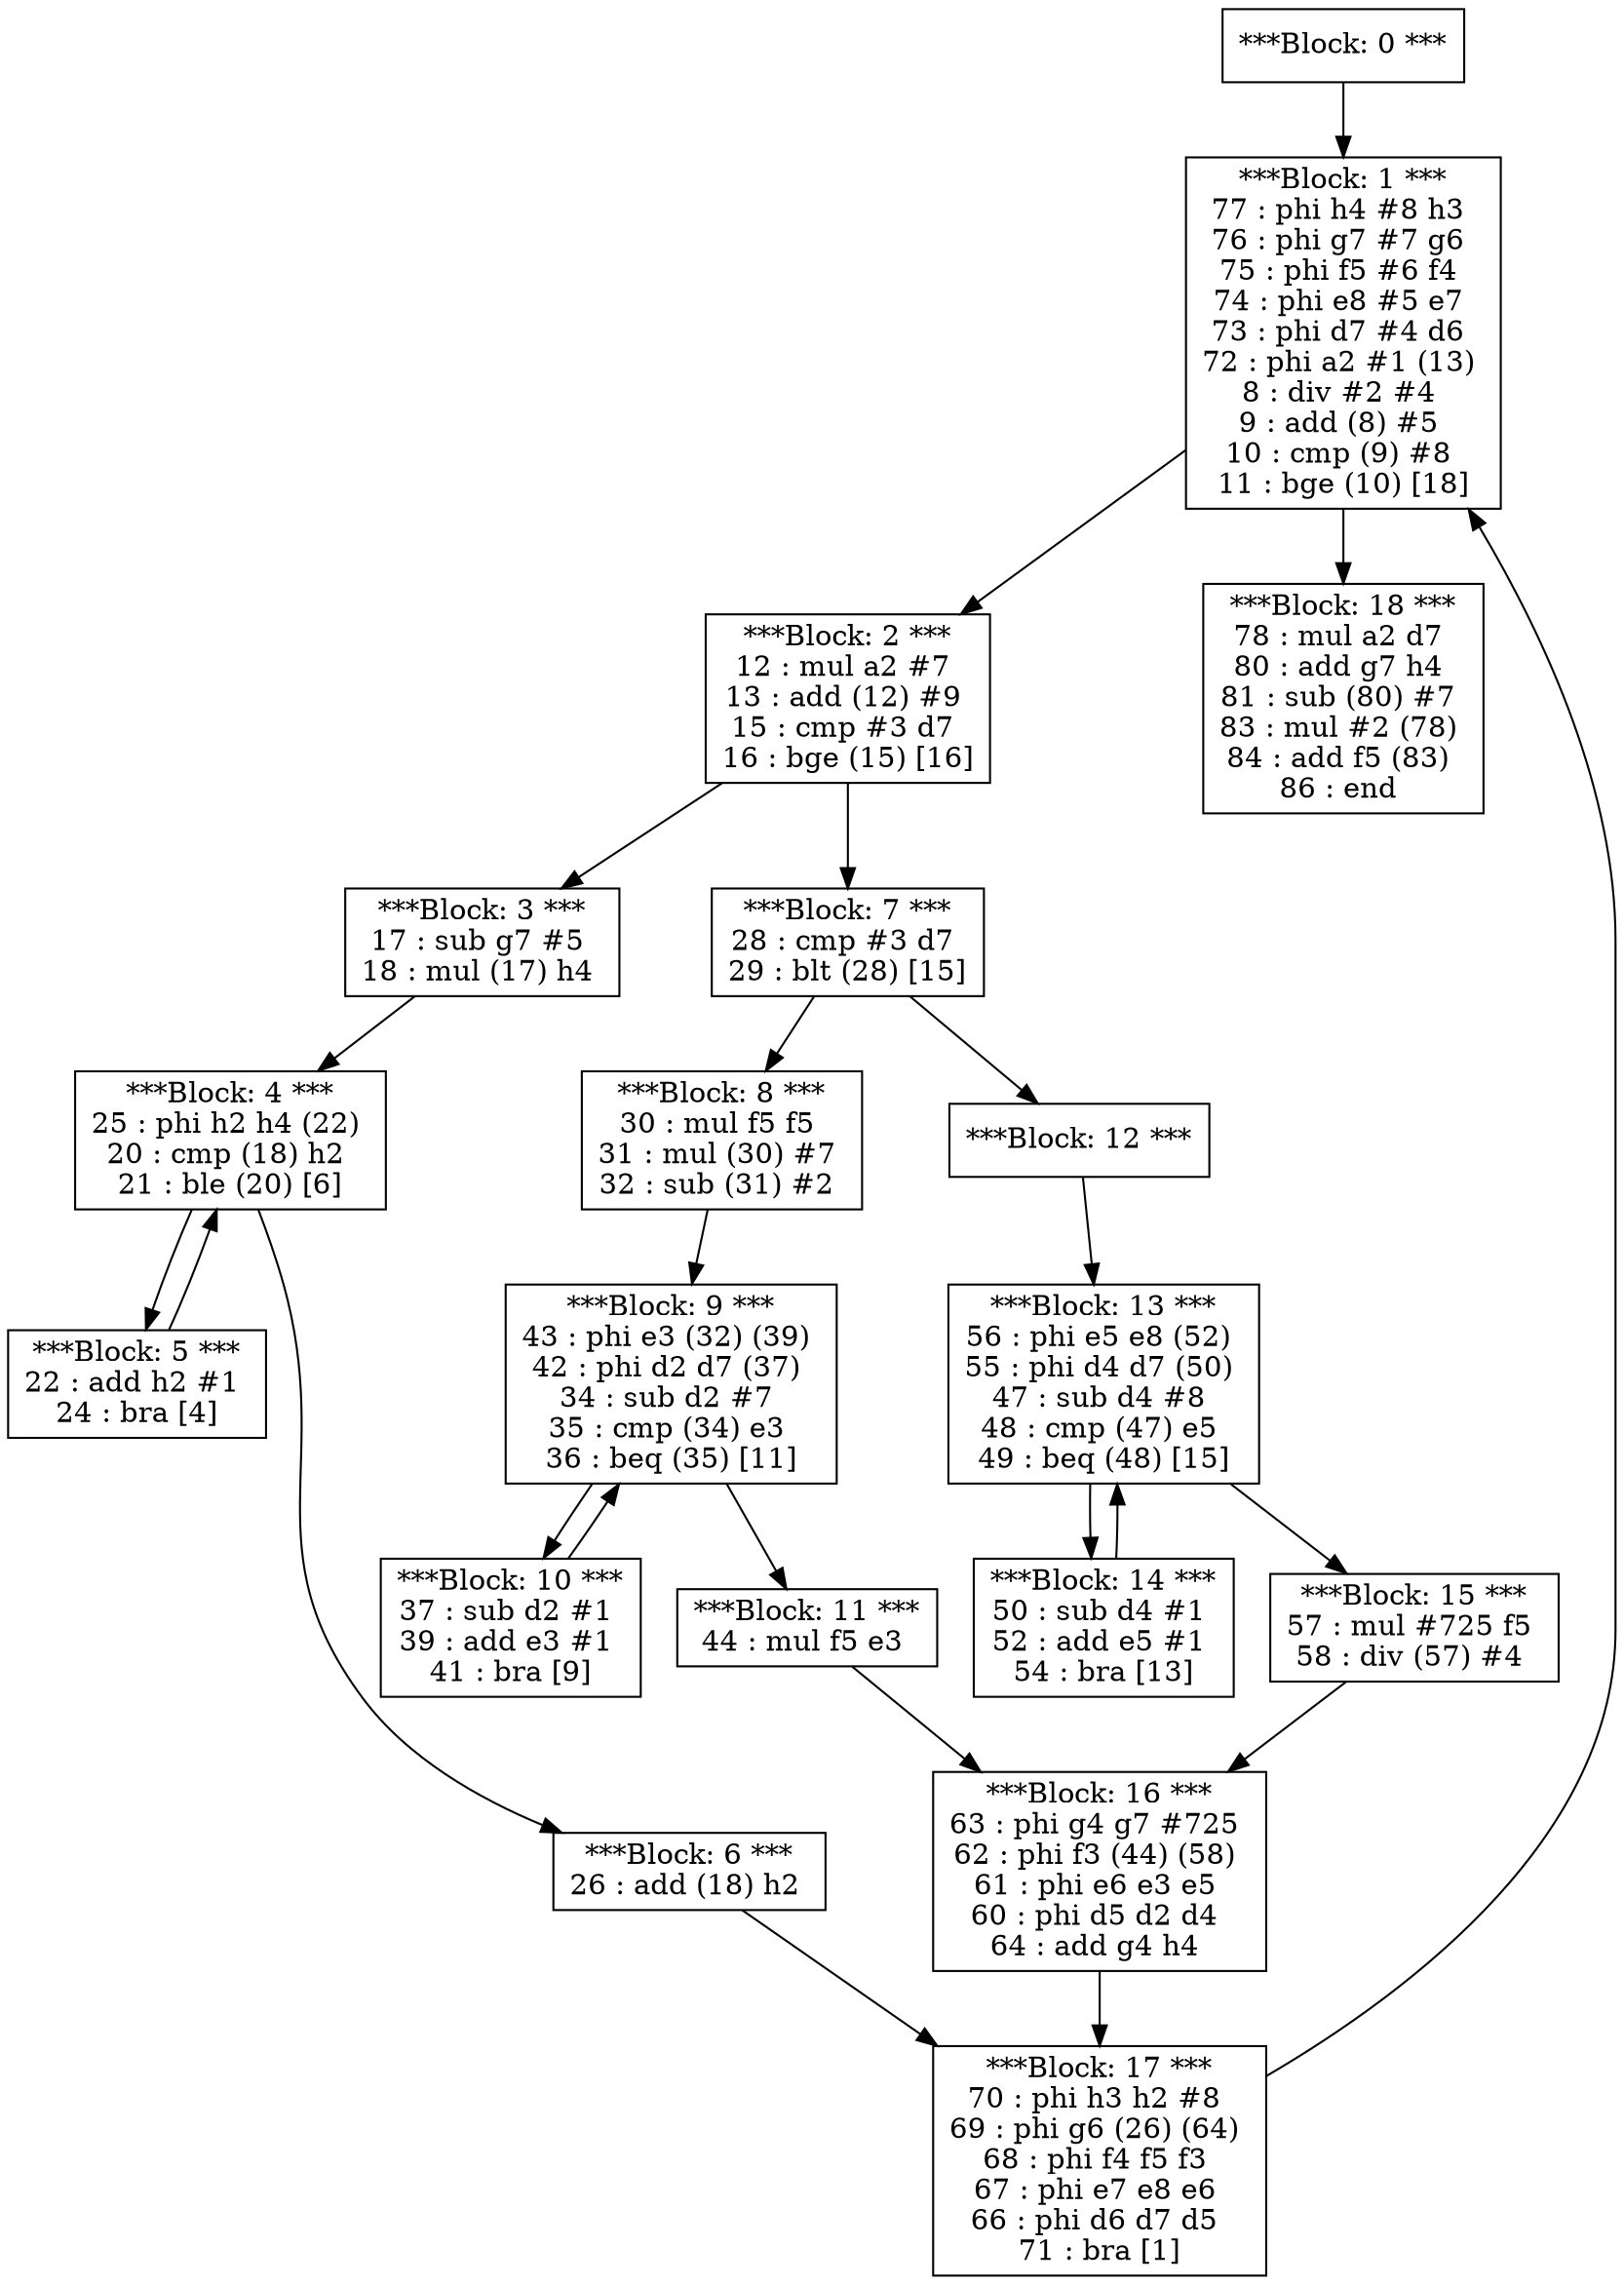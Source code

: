 digraph structs {
0 [shape=record,label="***Block: 0 ***\n"]
1 [shape=record,label="***Block: 1 ***\n77 : phi h4 #8 h3 \n76 : phi g7 #7 g6 \n75 : phi f5 #6 f4 \n74 : phi e8 #5 e7 \n73 : phi d7 #4 d6 \n72 : phi a2 #1 (13) \n8 : div #2 #4 \n9 : add (8) #5 \n10 : cmp (9) #8 \n11 : bge (10) [18]\n"]
2 [shape=record,label="***Block: 2 ***\n12 : mul a2 #7 \n13 : add (12) #9 \n15 : cmp #3 d7 \n16 : bge (15) [16]\n"]
3 [shape=record,label="***Block: 3 ***\n17 : sub g7 #5 \n18 : mul (17) h4 \n"]
4 [shape=record,label="***Block: 4 ***\n25 : phi h2 h4 (22) \n20 : cmp (18) h2 \n21 : ble (20) [6]\n"]
5 [shape=record,label="***Block: 5 ***\n22 : add h2 #1 \n24 : bra [4]\n"]
6 [shape=record,label="***Block: 6 ***\n26 : add (18) h2 \n"]
17 [shape=record,label="***Block: 17 ***\n70 : phi h3 h2 #8 \n69 : phi g6 (26) (64) \n68 : phi f4 f5 f3 \n67 : phi e7 e8 e6 \n66 : phi d6 d7 d5 \n71 : bra [1]\n"]
7 [shape=record,label="***Block: 7 ***\n28 : cmp #3 d7 \n29 : blt (28) [15]\n"]
8 [shape=record,label="***Block: 8 ***\n30 : mul f5 f5 \n31 : mul (30) #7 \n32 : sub (31) #2 \n"]
9 [shape=record,label="***Block: 9 ***\n43 : phi e3 (32) (39) \n42 : phi d2 d7 (37) \n34 : sub d2 #7 \n35 : cmp (34) e3 \n36 : beq (35) [11]\n"]
10 [shape=record,label="***Block: 10 ***\n37 : sub d2 #1 \n39 : add e3 #1 \n41 : bra [9]\n"]
11 [shape=record,label="***Block: 11 ***\n44 : mul f5 e3 \n"]
16 [shape=record,label="***Block: 16 ***\n63 : phi g4 g7 #725 \n62 : phi f3 (44) (58) \n61 : phi e6 e3 e5 \n60 : phi d5 d2 d4 \n64 : add g4 h4 \n"]
12 [shape=record,label="***Block: 12 ***\n"]
13 [shape=record,label="***Block: 13 ***\n56 : phi e5 e8 (52) \n55 : phi d4 d7 (50) \n47 : sub d4 #8 \n48 : cmp (47) e5 \n49 : beq (48) [15]\n"]
14 [shape=record,label="***Block: 14 ***\n50 : sub d4 #1 \n52 : add e5 #1 \n54 : bra [13]\n"]
15 [shape=record,label="***Block: 15 ***\n57 : mul #725 f5 \n58 : div (57) #4 \n"]
18 [shape=record,label="***Block: 18 ***\n78 : mul a2 d7 \n80 : add g7 h4 \n81 : sub (80) #7 \n83 : mul #2 (78) \n84 : add f5 (83) \n86 : end \n"]
0 -> 1;
1 -> 2;
2 -> 3;
3 -> 4;
4 -> 5;
5 -> 4;
4 -> 6;
6 -> 17;
17 -> 1;
2 -> 7;
7 -> 8;
8 -> 9;
9 -> 10;
10 -> 9;
9 -> 11;
11 -> 16;
16 -> 17;
7 -> 12;
12 -> 13;
13 -> 14;
14 -> 13;
13 -> 15;
15 -> 16;
1 -> 18;

}
